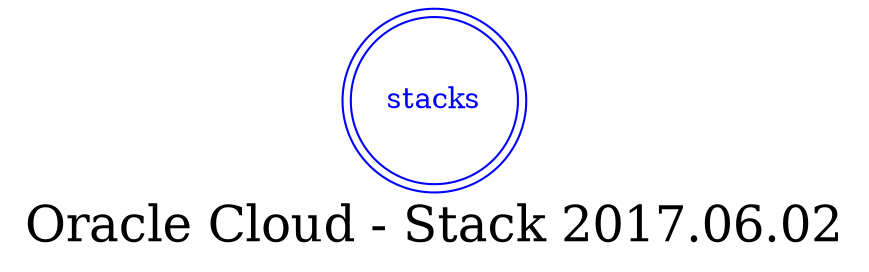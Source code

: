 digraph LexiconGraph {
graph[label="Oracle Cloud - Stack 2017.06.02", fontsize=24]
splines=true
"stacks" [color=blue, fontcolor=blue, shape=doublecircle]
}
